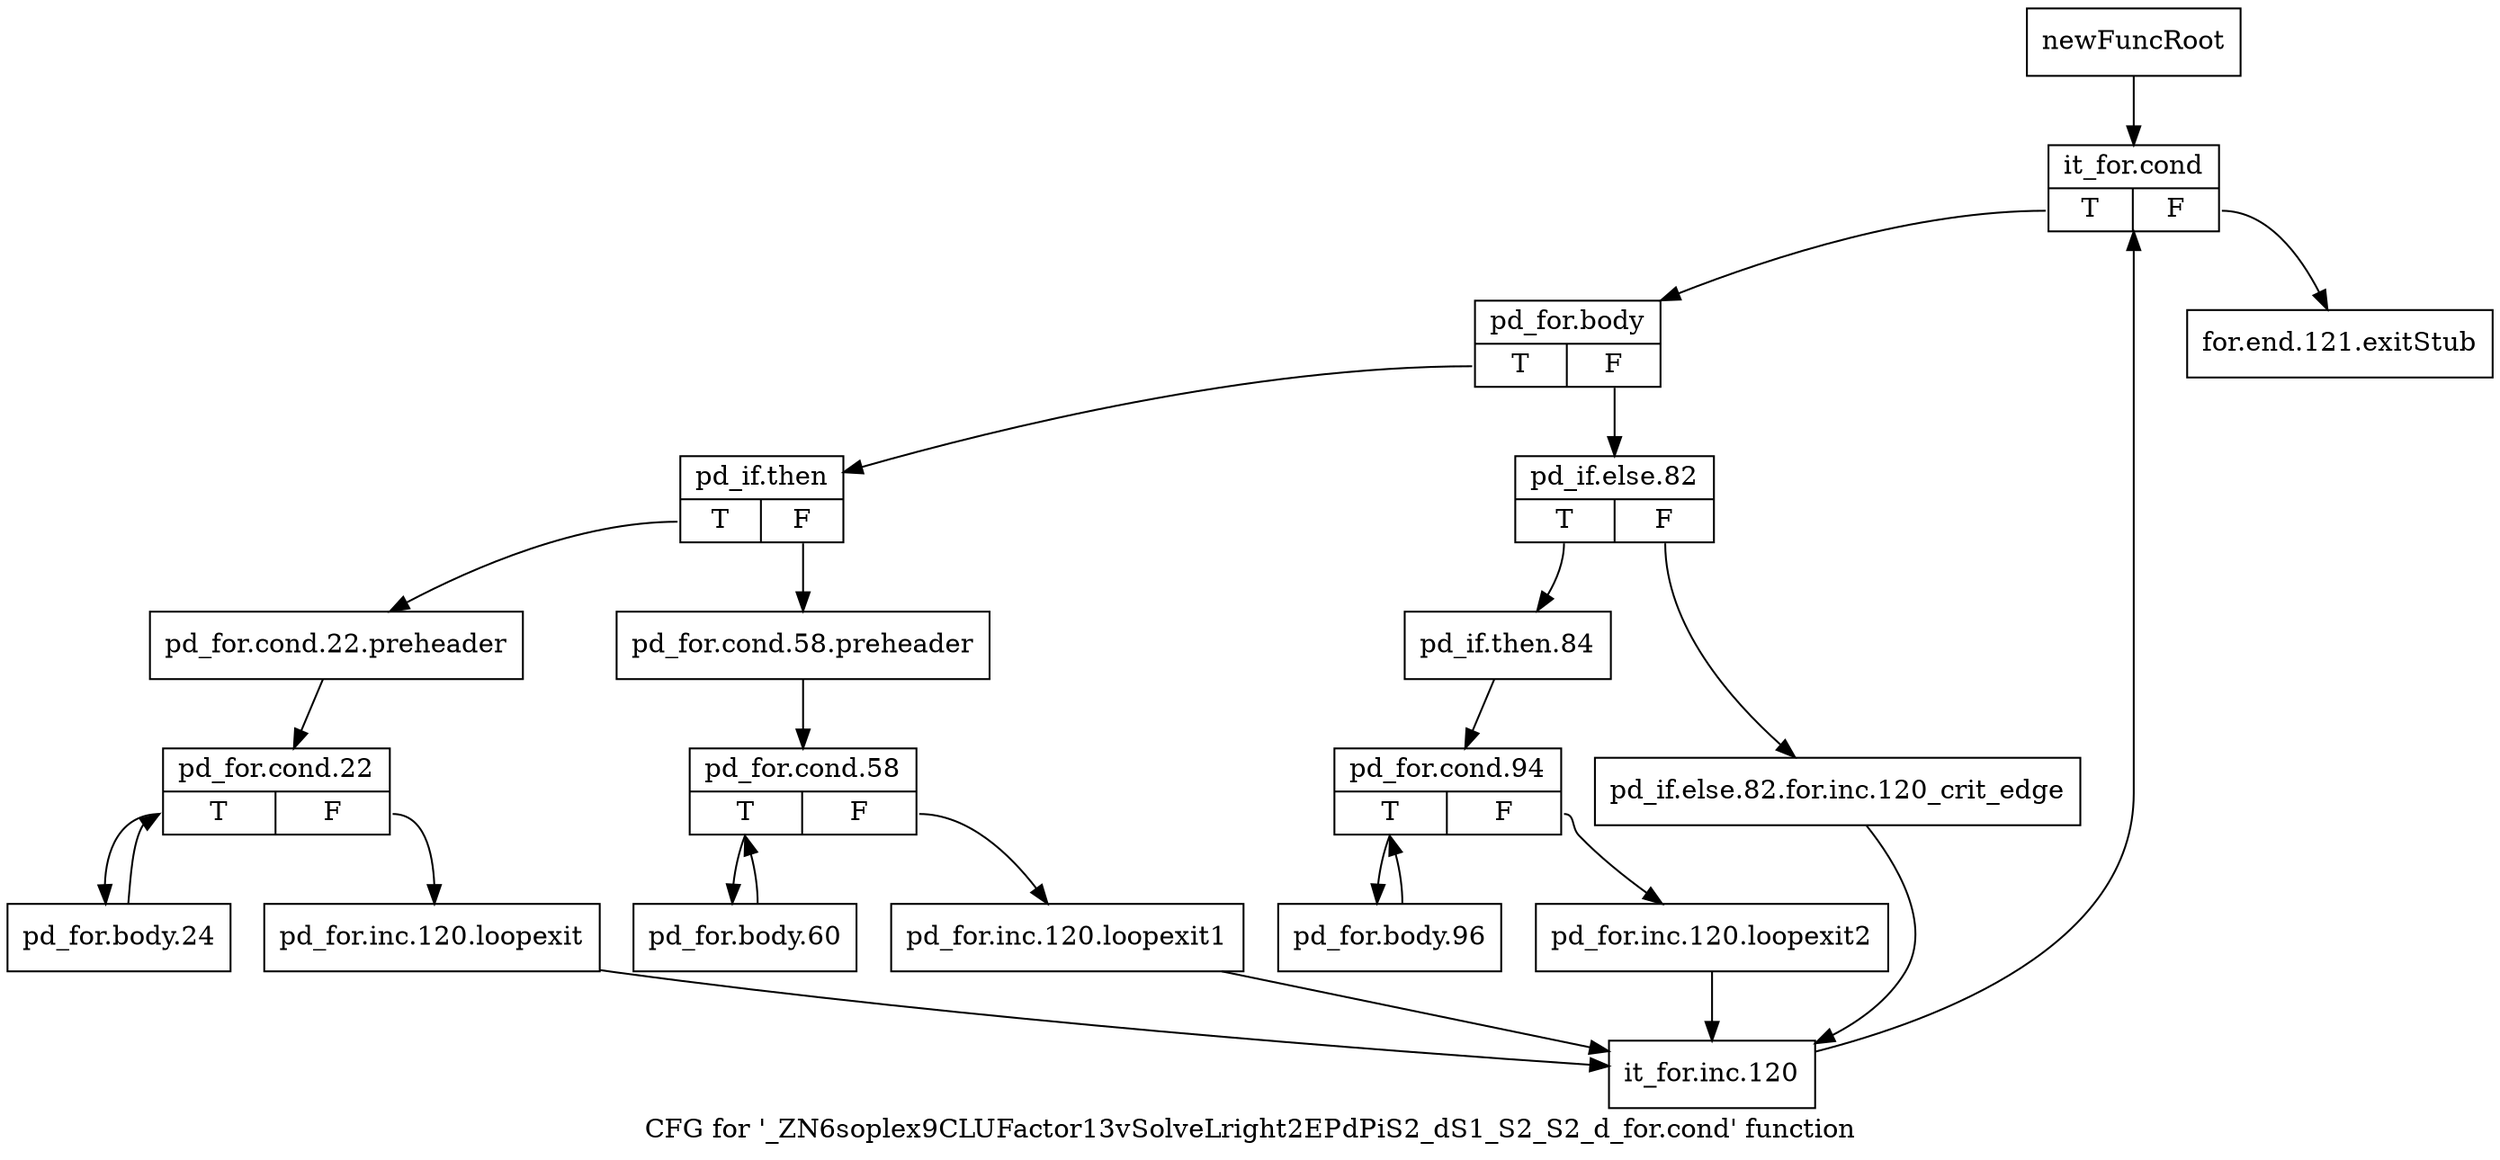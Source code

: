 digraph "CFG for '_ZN6soplex9CLUFactor13vSolveLright2EPdPiS2_dS1_S2_S2_d_for.cond' function" {
	label="CFG for '_ZN6soplex9CLUFactor13vSolveLright2EPdPiS2_dS1_S2_S2_d_for.cond' function";

	Node0x2fd0b80 [shape=record,label="{newFuncRoot}"];
	Node0x2fd0b80 -> Node0x2fd0c20;
	Node0x2fd0bd0 [shape=record,label="{for.end.121.exitStub}"];
	Node0x2fd0c20 [shape=record,label="{it_for.cond|{<s0>T|<s1>F}}"];
	Node0x2fd0c20:s0 -> Node0x2fd0c70;
	Node0x2fd0c20:s1 -> Node0x2fd0bd0;
	Node0x2fd0c70 [shape=record,label="{pd_for.body|{<s0>T|<s1>F}}"];
	Node0x2fd0c70:s0 -> Node0x2fd0ea0;
	Node0x2fd0c70:s1 -> Node0x2fd0cc0;
	Node0x2fd0cc0 [shape=record,label="{pd_if.else.82|{<s0>T|<s1>F}}"];
	Node0x2fd0cc0:s0 -> Node0x2fd0d60;
	Node0x2fd0cc0:s1 -> Node0x2fd0d10;
	Node0x2fd0d10 [shape=record,label="{pd_if.else.82.for.inc.120_crit_edge}"];
	Node0x2fd0d10 -> Node0x2fd1120;
	Node0x2fd0d60 [shape=record,label="{pd_if.then.84}"];
	Node0x2fd0d60 -> Node0x2fd0db0;
	Node0x2fd0db0 [shape=record,label="{pd_for.cond.94|{<s0>T|<s1>F}}"];
	Node0x2fd0db0:s0 -> Node0x2fd0e50;
	Node0x2fd0db0:s1 -> Node0x2fd0e00;
	Node0x2fd0e00 [shape=record,label="{pd_for.inc.120.loopexit2}"];
	Node0x2fd0e00 -> Node0x2fd1120;
	Node0x2fd0e50 [shape=record,label="{pd_for.body.96}"];
	Node0x2fd0e50 -> Node0x2fd0db0;
	Node0x2fd0ea0 [shape=record,label="{pd_if.then|{<s0>T|<s1>F}}"];
	Node0x2fd0ea0:s0 -> Node0x2fd1030;
	Node0x2fd0ea0:s1 -> Node0x2fd0ef0;
	Node0x2fd0ef0 [shape=record,label="{pd_for.cond.58.preheader}"];
	Node0x2fd0ef0 -> Node0x2fd0f40;
	Node0x2fd0f40 [shape=record,label="{pd_for.cond.58|{<s0>T|<s1>F}}"];
	Node0x2fd0f40:s0 -> Node0x2fd0fe0;
	Node0x2fd0f40:s1 -> Node0x2fd0f90;
	Node0x2fd0f90 [shape=record,label="{pd_for.inc.120.loopexit1}"];
	Node0x2fd0f90 -> Node0x2fd1120;
	Node0x2fd0fe0 [shape=record,label="{pd_for.body.60}"];
	Node0x2fd0fe0 -> Node0x2fd0f40;
	Node0x2fd1030 [shape=record,label="{pd_for.cond.22.preheader}"];
	Node0x2fd1030 -> Node0x2fd1080;
	Node0x2fd1080 [shape=record,label="{pd_for.cond.22|{<s0>T|<s1>F}}"];
	Node0x2fd1080:s0 -> Node0x2fd1170;
	Node0x2fd1080:s1 -> Node0x2fd10d0;
	Node0x2fd10d0 [shape=record,label="{pd_for.inc.120.loopexit}"];
	Node0x2fd10d0 -> Node0x2fd1120;
	Node0x2fd1120 [shape=record,label="{it_for.inc.120}"];
	Node0x2fd1120 -> Node0x2fd0c20;
	Node0x2fd1170 [shape=record,label="{pd_for.body.24}"];
	Node0x2fd1170 -> Node0x2fd1080;
}
